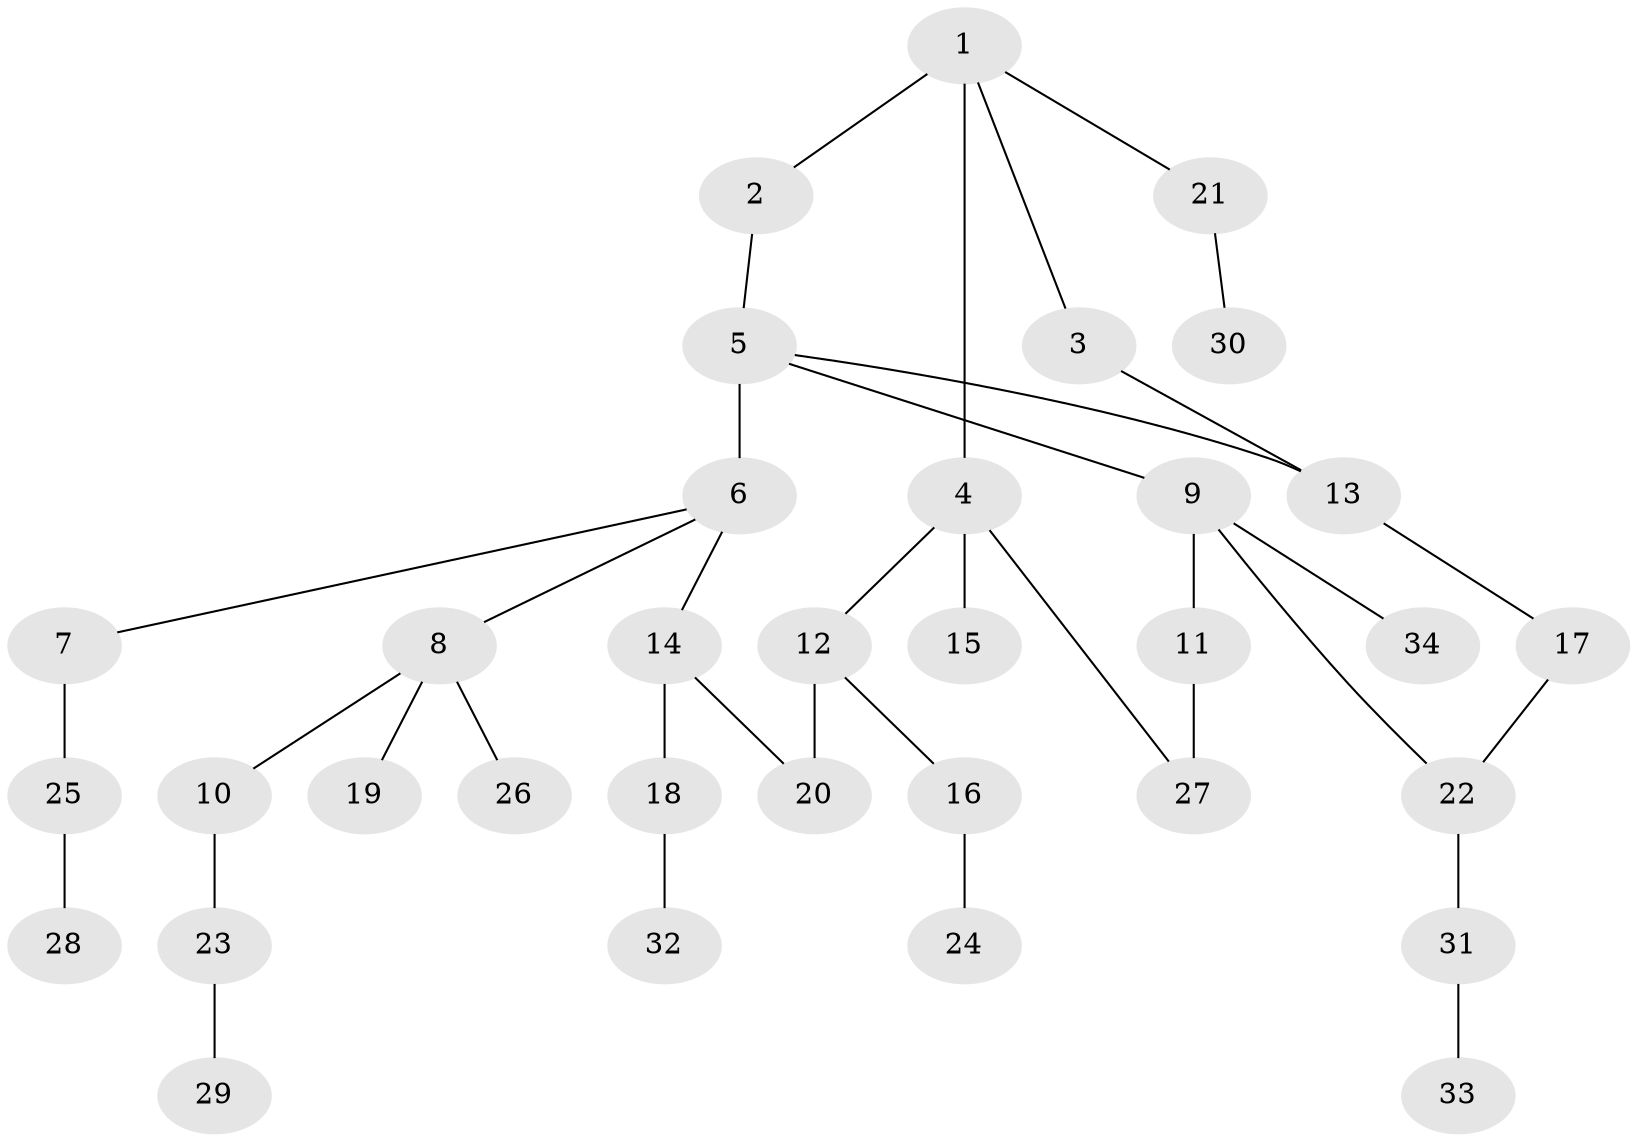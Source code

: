// original degree distribution, {4: 0.1076923076923077, 3: 0.1076923076923077, 6: 0.015384615384615385, 8: 0.015384615384615385, 5: 0.046153846153846156, 1: 0.49230769230769234, 2: 0.2153846153846154}
// Generated by graph-tools (version 1.1) at 2025/34/03/09/25 02:34:03]
// undirected, 34 vertices, 37 edges
graph export_dot {
graph [start="1"]
  node [color=gray90,style=filled];
  1;
  2;
  3;
  4;
  5;
  6;
  7;
  8;
  9;
  10;
  11;
  12;
  13;
  14;
  15;
  16;
  17;
  18;
  19;
  20;
  21;
  22;
  23;
  24;
  25;
  26;
  27;
  28;
  29;
  30;
  31;
  32;
  33;
  34;
  1 -- 2 [weight=1.0];
  1 -- 3 [weight=1.0];
  1 -- 4 [weight=2.0];
  1 -- 21 [weight=1.0];
  2 -- 5 [weight=1.0];
  3 -- 13 [weight=1.0];
  4 -- 12 [weight=1.0];
  4 -- 15 [weight=1.0];
  4 -- 27 [weight=1.0];
  5 -- 6 [weight=4.0];
  5 -- 9 [weight=1.0];
  5 -- 13 [weight=1.0];
  6 -- 7 [weight=1.0];
  6 -- 8 [weight=1.0];
  6 -- 14 [weight=1.0];
  7 -- 25 [weight=2.0];
  8 -- 10 [weight=1.0];
  8 -- 19 [weight=1.0];
  8 -- 26 [weight=1.0];
  9 -- 11 [weight=1.0];
  9 -- 22 [weight=1.0];
  9 -- 34 [weight=1.0];
  10 -- 23 [weight=1.0];
  11 -- 27 [weight=2.0];
  12 -- 16 [weight=1.0];
  12 -- 20 [weight=2.0];
  13 -- 17 [weight=1.0];
  14 -- 18 [weight=1.0];
  14 -- 20 [weight=1.0];
  16 -- 24 [weight=1.0];
  17 -- 22 [weight=1.0];
  18 -- 32 [weight=3.0];
  21 -- 30 [weight=1.0];
  22 -- 31 [weight=1.0];
  23 -- 29 [weight=1.0];
  25 -- 28 [weight=1.0];
  31 -- 33 [weight=1.0];
}
